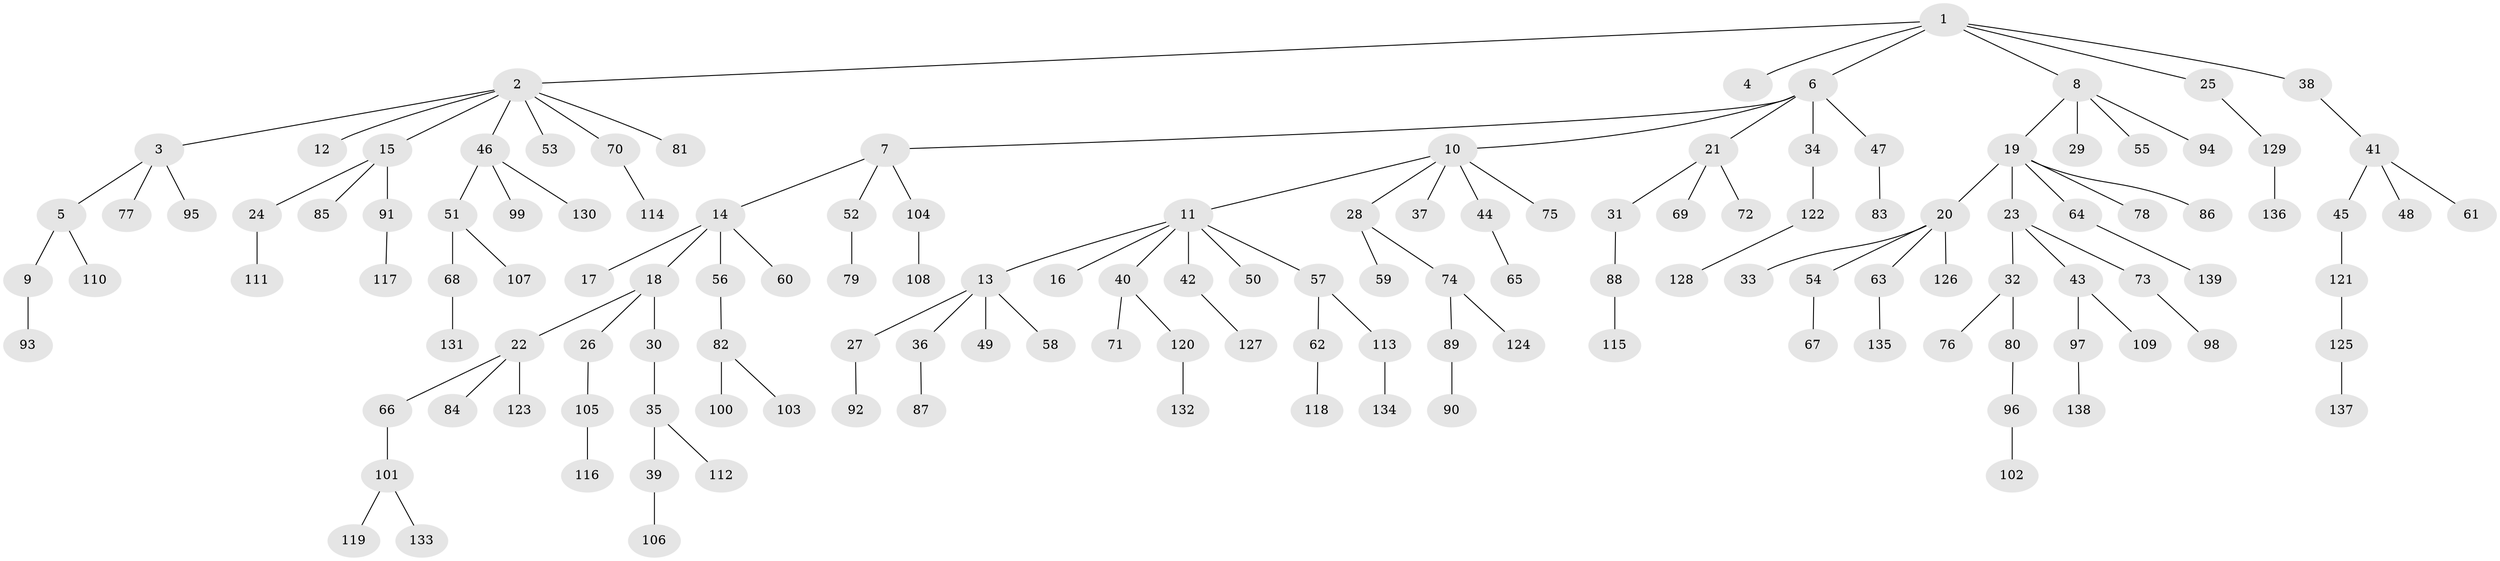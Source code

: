 // coarse degree distribution, {5: 0.041237113402061855, 6: 0.020618556701030927, 4: 0.061855670103092786, 3: 0.1134020618556701, 2: 0.23711340206185566, 1: 0.5154639175257731, 7: 0.010309278350515464}
// Generated by graph-tools (version 1.1) at 2025/37/03/04/25 23:37:22]
// undirected, 139 vertices, 138 edges
graph export_dot {
  node [color=gray90,style=filled];
  1;
  2;
  3;
  4;
  5;
  6;
  7;
  8;
  9;
  10;
  11;
  12;
  13;
  14;
  15;
  16;
  17;
  18;
  19;
  20;
  21;
  22;
  23;
  24;
  25;
  26;
  27;
  28;
  29;
  30;
  31;
  32;
  33;
  34;
  35;
  36;
  37;
  38;
  39;
  40;
  41;
  42;
  43;
  44;
  45;
  46;
  47;
  48;
  49;
  50;
  51;
  52;
  53;
  54;
  55;
  56;
  57;
  58;
  59;
  60;
  61;
  62;
  63;
  64;
  65;
  66;
  67;
  68;
  69;
  70;
  71;
  72;
  73;
  74;
  75;
  76;
  77;
  78;
  79;
  80;
  81;
  82;
  83;
  84;
  85;
  86;
  87;
  88;
  89;
  90;
  91;
  92;
  93;
  94;
  95;
  96;
  97;
  98;
  99;
  100;
  101;
  102;
  103;
  104;
  105;
  106;
  107;
  108;
  109;
  110;
  111;
  112;
  113;
  114;
  115;
  116;
  117;
  118;
  119;
  120;
  121;
  122;
  123;
  124;
  125;
  126;
  127;
  128;
  129;
  130;
  131;
  132;
  133;
  134;
  135;
  136;
  137;
  138;
  139;
  1 -- 2;
  1 -- 4;
  1 -- 6;
  1 -- 8;
  1 -- 25;
  1 -- 38;
  2 -- 3;
  2 -- 12;
  2 -- 15;
  2 -- 46;
  2 -- 53;
  2 -- 70;
  2 -- 81;
  3 -- 5;
  3 -- 77;
  3 -- 95;
  5 -- 9;
  5 -- 110;
  6 -- 7;
  6 -- 10;
  6 -- 21;
  6 -- 34;
  6 -- 47;
  7 -- 14;
  7 -- 52;
  7 -- 104;
  8 -- 19;
  8 -- 29;
  8 -- 55;
  8 -- 94;
  9 -- 93;
  10 -- 11;
  10 -- 28;
  10 -- 37;
  10 -- 44;
  10 -- 75;
  11 -- 13;
  11 -- 16;
  11 -- 40;
  11 -- 42;
  11 -- 50;
  11 -- 57;
  13 -- 27;
  13 -- 36;
  13 -- 49;
  13 -- 58;
  14 -- 17;
  14 -- 18;
  14 -- 56;
  14 -- 60;
  15 -- 24;
  15 -- 85;
  15 -- 91;
  18 -- 22;
  18 -- 26;
  18 -- 30;
  19 -- 20;
  19 -- 23;
  19 -- 64;
  19 -- 78;
  19 -- 86;
  20 -- 33;
  20 -- 54;
  20 -- 63;
  20 -- 126;
  21 -- 31;
  21 -- 69;
  21 -- 72;
  22 -- 66;
  22 -- 84;
  22 -- 123;
  23 -- 32;
  23 -- 43;
  23 -- 73;
  24 -- 111;
  25 -- 129;
  26 -- 105;
  27 -- 92;
  28 -- 59;
  28 -- 74;
  30 -- 35;
  31 -- 88;
  32 -- 76;
  32 -- 80;
  34 -- 122;
  35 -- 39;
  35 -- 112;
  36 -- 87;
  38 -- 41;
  39 -- 106;
  40 -- 71;
  40 -- 120;
  41 -- 45;
  41 -- 48;
  41 -- 61;
  42 -- 127;
  43 -- 97;
  43 -- 109;
  44 -- 65;
  45 -- 121;
  46 -- 51;
  46 -- 99;
  46 -- 130;
  47 -- 83;
  51 -- 68;
  51 -- 107;
  52 -- 79;
  54 -- 67;
  56 -- 82;
  57 -- 62;
  57 -- 113;
  62 -- 118;
  63 -- 135;
  64 -- 139;
  66 -- 101;
  68 -- 131;
  70 -- 114;
  73 -- 98;
  74 -- 89;
  74 -- 124;
  80 -- 96;
  82 -- 100;
  82 -- 103;
  88 -- 115;
  89 -- 90;
  91 -- 117;
  96 -- 102;
  97 -- 138;
  101 -- 119;
  101 -- 133;
  104 -- 108;
  105 -- 116;
  113 -- 134;
  120 -- 132;
  121 -- 125;
  122 -- 128;
  125 -- 137;
  129 -- 136;
}
